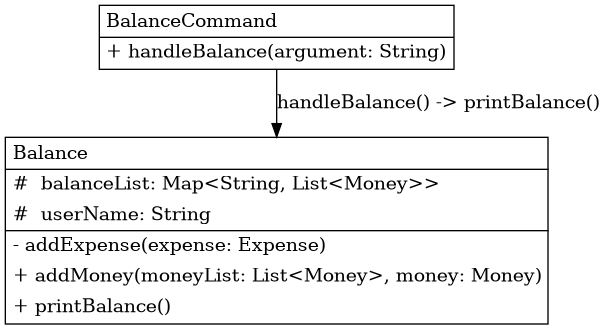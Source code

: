 @startuml
digraph g {
    rankdir="TB"
    splines=polyline
    

'nodes 

   Balance1407063755[
	label=<<TABLE BORDER="1" CELLBORDER="0" CELLPADDING="4" CELLSPACING="0">
<TR><TD ALIGN="LEFT" >Balance</TD></TR>
<HR/>
<TR><TD ALIGN="LEFT" >#  balanceList: Map&lt;String, List&lt;Money&gt;&gt;</TD></TR>
<TR><TD ALIGN="LEFT" >#  userName: String</TD></TR>
<HR/>
<TR><TD ALIGN="LEFT" >- addExpense(expense: Expense)</TD></TR>
<TR><TD ALIGN="LEFT" >+ addMoney(moneyList: List&lt;Money&gt;, money: Money)</TD></TR>
<TR><TD ALIGN="LEFT" >+ printBalance()</TD></TR>
</TABLE>>
	style=filled
	margin=0
	shape=plaintext
	fillcolor="#FFFFFF"
];
   
   BalanceCommand1418370849[
	label=<<TABLE BORDER="1" CELLBORDER="0" CELLPADDING="4" CELLSPACING="0">
<TR><TD ALIGN="LEFT" >BalanceCommand</TD></TR>
<HR/>
<TR><TD ALIGN="LEFT" >+ handleBalance(argument: String)</TD></TR>
</TABLE>>
	style=filled
	margin=0
	shape=plaintext
	fillcolor="#FFFFFF"
];

BalanceCommand1418370849 -> Balance1407063755[label="handleBalance() -> printBalance()"];

}
@enduml